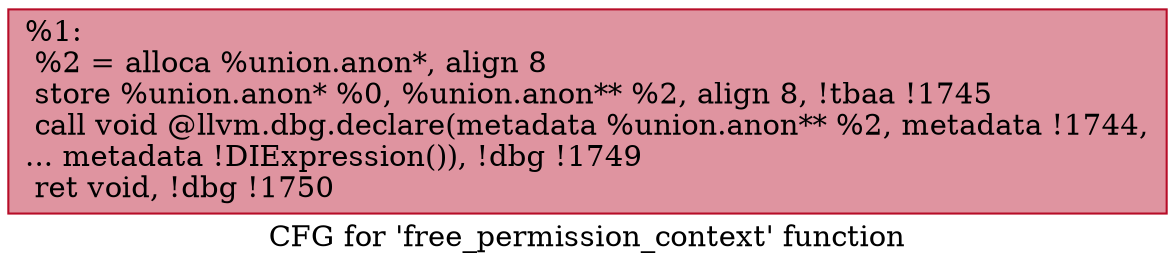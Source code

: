 digraph "CFG for 'free_permission_context' function" {
	label="CFG for 'free_permission_context' function";

	Node0x1c33b50 [shape=record,color="#b70d28ff", style=filled, fillcolor="#b70d2870",label="{%1:\l  %2 = alloca %union.anon*, align 8\l  store %union.anon* %0, %union.anon** %2, align 8, !tbaa !1745\l  call void @llvm.dbg.declare(metadata %union.anon** %2, metadata !1744,\l... metadata !DIExpression()), !dbg !1749\l  ret void, !dbg !1750\l}"];
}
